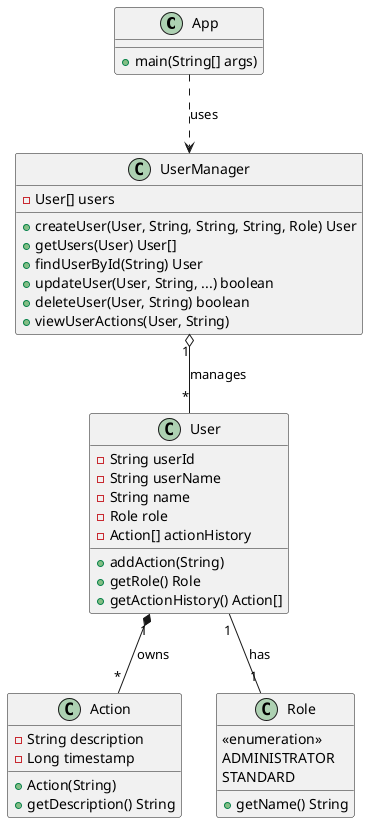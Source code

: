 @startuml

    class App {
        +main(String[] args)
    }
    class UserManager {
        -User[] users
        +createUser(User, String, String, String, Role) User
        +getUsers(User) User[]
        +findUserById(String) User
        +updateUser(User, String, ...) boolean
        +deleteUser(User, String) boolean
        +viewUserActions(User, String)
    }
    class User {
        -String userId
        -String userName
        -String name
        -Role role
        -Action[] actionHistory
        +addAction(String)
        +getRole() Role
        +getActionHistory() Action[]
    }
    class Action {
        -String description
        -Long timestamp
        +Action(String)
        +getDescription() String
    }
    class Role {
        <<enumeration>>
        ADMINISTRATOR
        STANDARD
        +getName() String
    }

    App ..> UserManager : uses
    UserManager "1" o-- "*" User : manages
    User "1" *-- "*" Action : owns
    User "1" -- "1" Role : has


@enduml
